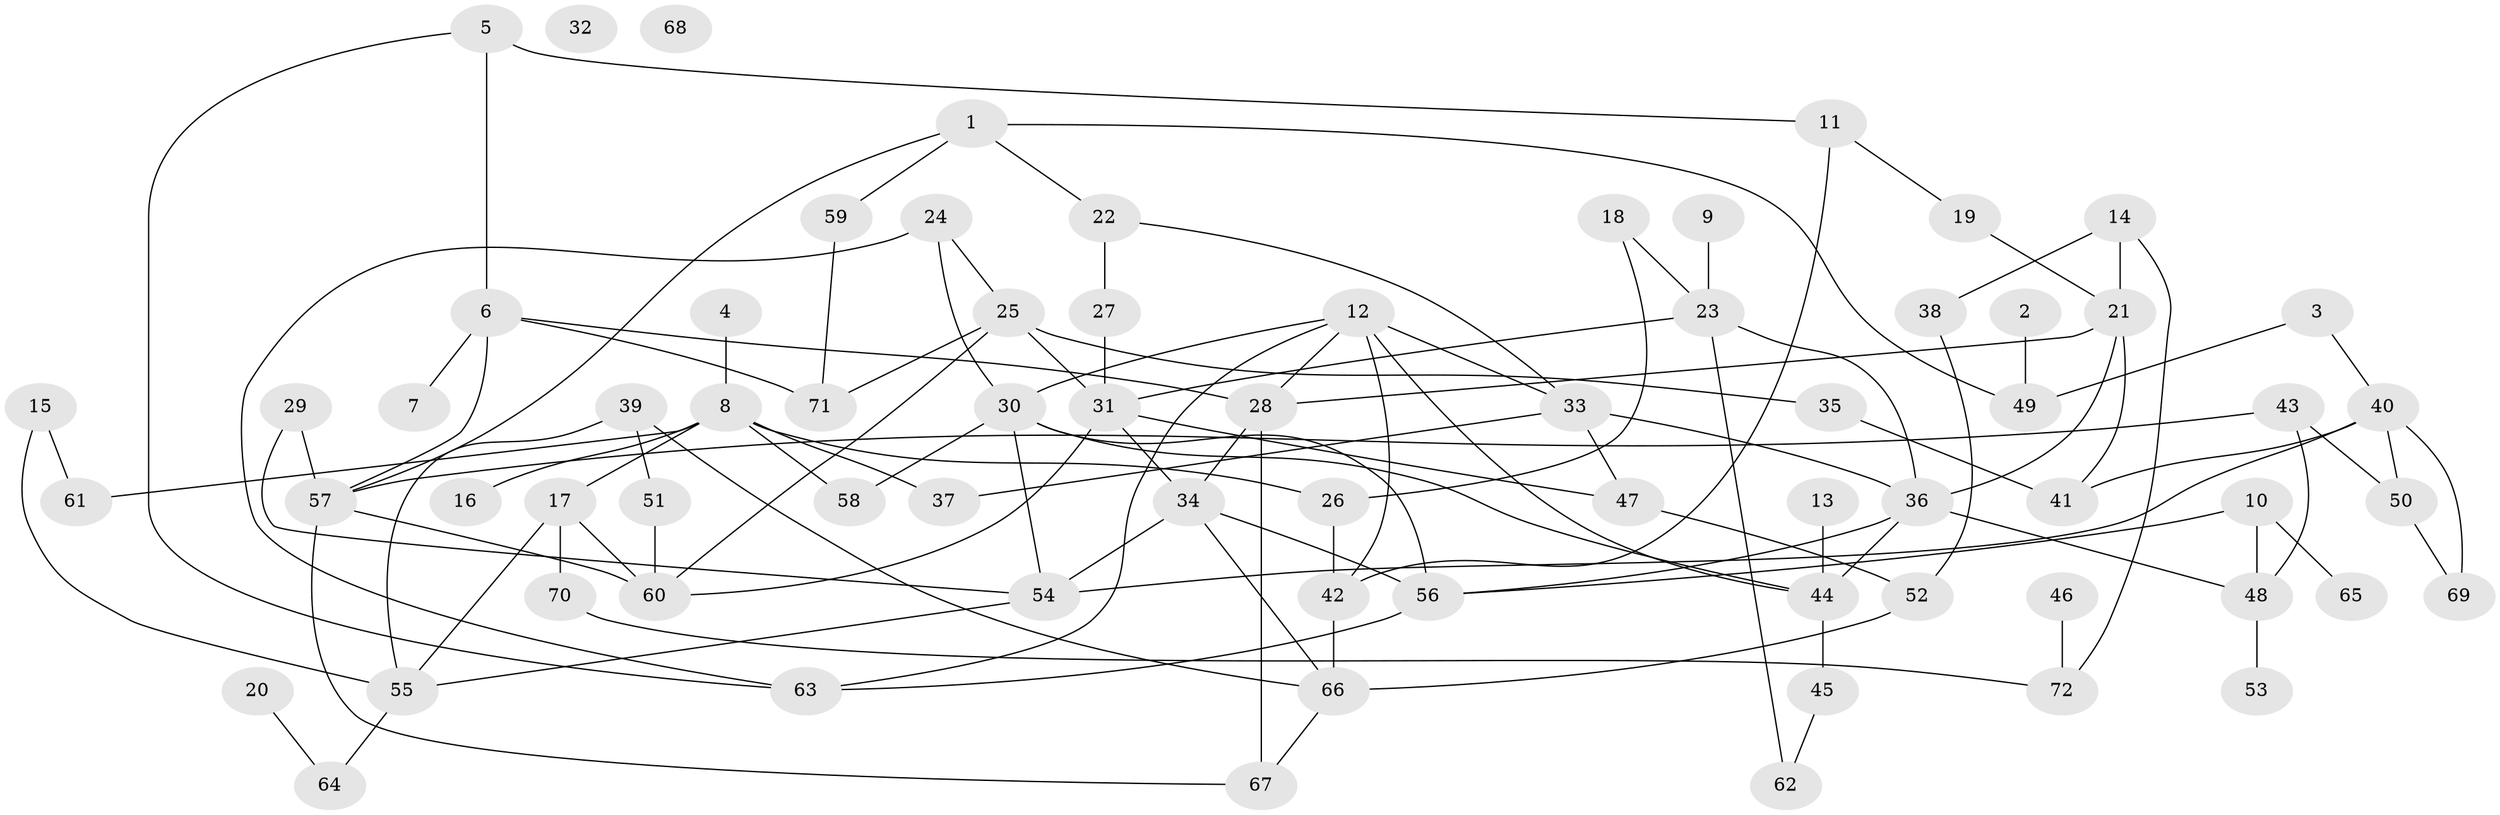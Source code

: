 // Generated by graph-tools (version 1.1) at 2025/13/03/09/25 04:13:04]
// undirected, 72 vertices, 112 edges
graph export_dot {
graph [start="1"]
  node [color=gray90,style=filled];
  1;
  2;
  3;
  4;
  5;
  6;
  7;
  8;
  9;
  10;
  11;
  12;
  13;
  14;
  15;
  16;
  17;
  18;
  19;
  20;
  21;
  22;
  23;
  24;
  25;
  26;
  27;
  28;
  29;
  30;
  31;
  32;
  33;
  34;
  35;
  36;
  37;
  38;
  39;
  40;
  41;
  42;
  43;
  44;
  45;
  46;
  47;
  48;
  49;
  50;
  51;
  52;
  53;
  54;
  55;
  56;
  57;
  58;
  59;
  60;
  61;
  62;
  63;
  64;
  65;
  66;
  67;
  68;
  69;
  70;
  71;
  72;
  1 -- 22;
  1 -- 49;
  1 -- 57;
  1 -- 59;
  2 -- 49;
  3 -- 40;
  3 -- 49;
  4 -- 8;
  5 -- 6;
  5 -- 11;
  5 -- 63;
  6 -- 7;
  6 -- 28;
  6 -- 57;
  6 -- 71;
  8 -- 16;
  8 -- 17;
  8 -- 26;
  8 -- 37;
  8 -- 58;
  8 -- 61;
  9 -- 23;
  10 -- 48;
  10 -- 56;
  10 -- 65;
  11 -- 19;
  11 -- 42;
  12 -- 28;
  12 -- 30;
  12 -- 33;
  12 -- 42;
  12 -- 44;
  12 -- 63;
  13 -- 44;
  14 -- 21;
  14 -- 38;
  14 -- 72;
  15 -- 55;
  15 -- 61;
  17 -- 55;
  17 -- 60;
  17 -- 70;
  18 -- 23;
  18 -- 26;
  19 -- 21;
  20 -- 64;
  21 -- 28;
  21 -- 36;
  21 -- 41;
  22 -- 27;
  22 -- 33;
  23 -- 31;
  23 -- 36;
  23 -- 62;
  24 -- 25;
  24 -- 30;
  24 -- 63;
  25 -- 31;
  25 -- 35;
  25 -- 60;
  25 -- 71;
  26 -- 42;
  27 -- 31;
  28 -- 34;
  28 -- 67;
  29 -- 54;
  29 -- 57;
  30 -- 44;
  30 -- 54;
  30 -- 56;
  30 -- 58;
  31 -- 34;
  31 -- 47;
  31 -- 60;
  33 -- 36;
  33 -- 37;
  33 -- 47;
  34 -- 54;
  34 -- 56;
  34 -- 66;
  35 -- 41;
  36 -- 44;
  36 -- 48;
  36 -- 56;
  38 -- 52;
  39 -- 51;
  39 -- 55;
  39 -- 66;
  40 -- 41;
  40 -- 50;
  40 -- 54;
  40 -- 69;
  42 -- 66;
  43 -- 48;
  43 -- 50;
  43 -- 57;
  44 -- 45;
  45 -- 62;
  46 -- 72;
  47 -- 52;
  48 -- 53;
  50 -- 69;
  51 -- 60;
  52 -- 66;
  54 -- 55;
  55 -- 64;
  56 -- 63;
  57 -- 60;
  57 -- 67;
  59 -- 71;
  66 -- 67;
  70 -- 72;
}

